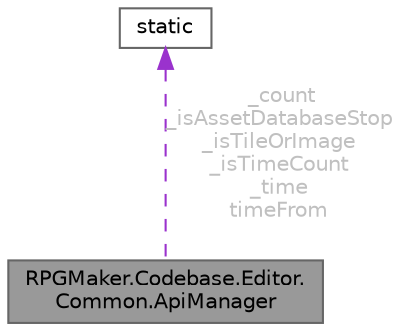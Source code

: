 digraph "RPGMaker.Codebase.Editor.Common.ApiManager"
{
 // LATEX_PDF_SIZE
  bgcolor="transparent";
  edge [fontname=Helvetica,fontsize=10,labelfontname=Helvetica,labelfontsize=10];
  node [fontname=Helvetica,fontsize=10,shape=box,height=0.2,width=0.4];
  Node1 [id="Node000001",label="RPGMaker.Codebase.Editor.\lCommon.ApiManager",height=0.2,width=0.4,color="gray40", fillcolor="grey60", style="filled", fontcolor="black",tooltip="😁 インポートなど、AssetDatabaseの更新を変更するためのAPIクラス"];
  Node2 -> Node1 [id="edge1_Node000001_Node000002",dir="back",color="darkorchid3",style="dashed",tooltip=" ",label=" _count\n_isAssetDatabaseStop\n_isTileOrImage\n_isTimeCount\n_time\ntimeFrom",fontcolor="grey" ];
  Node2 [id="Node000002",label="static",height=0.2,width=0.4,color="gray40", fillcolor="white", style="filled",tooltip=" "];
}
